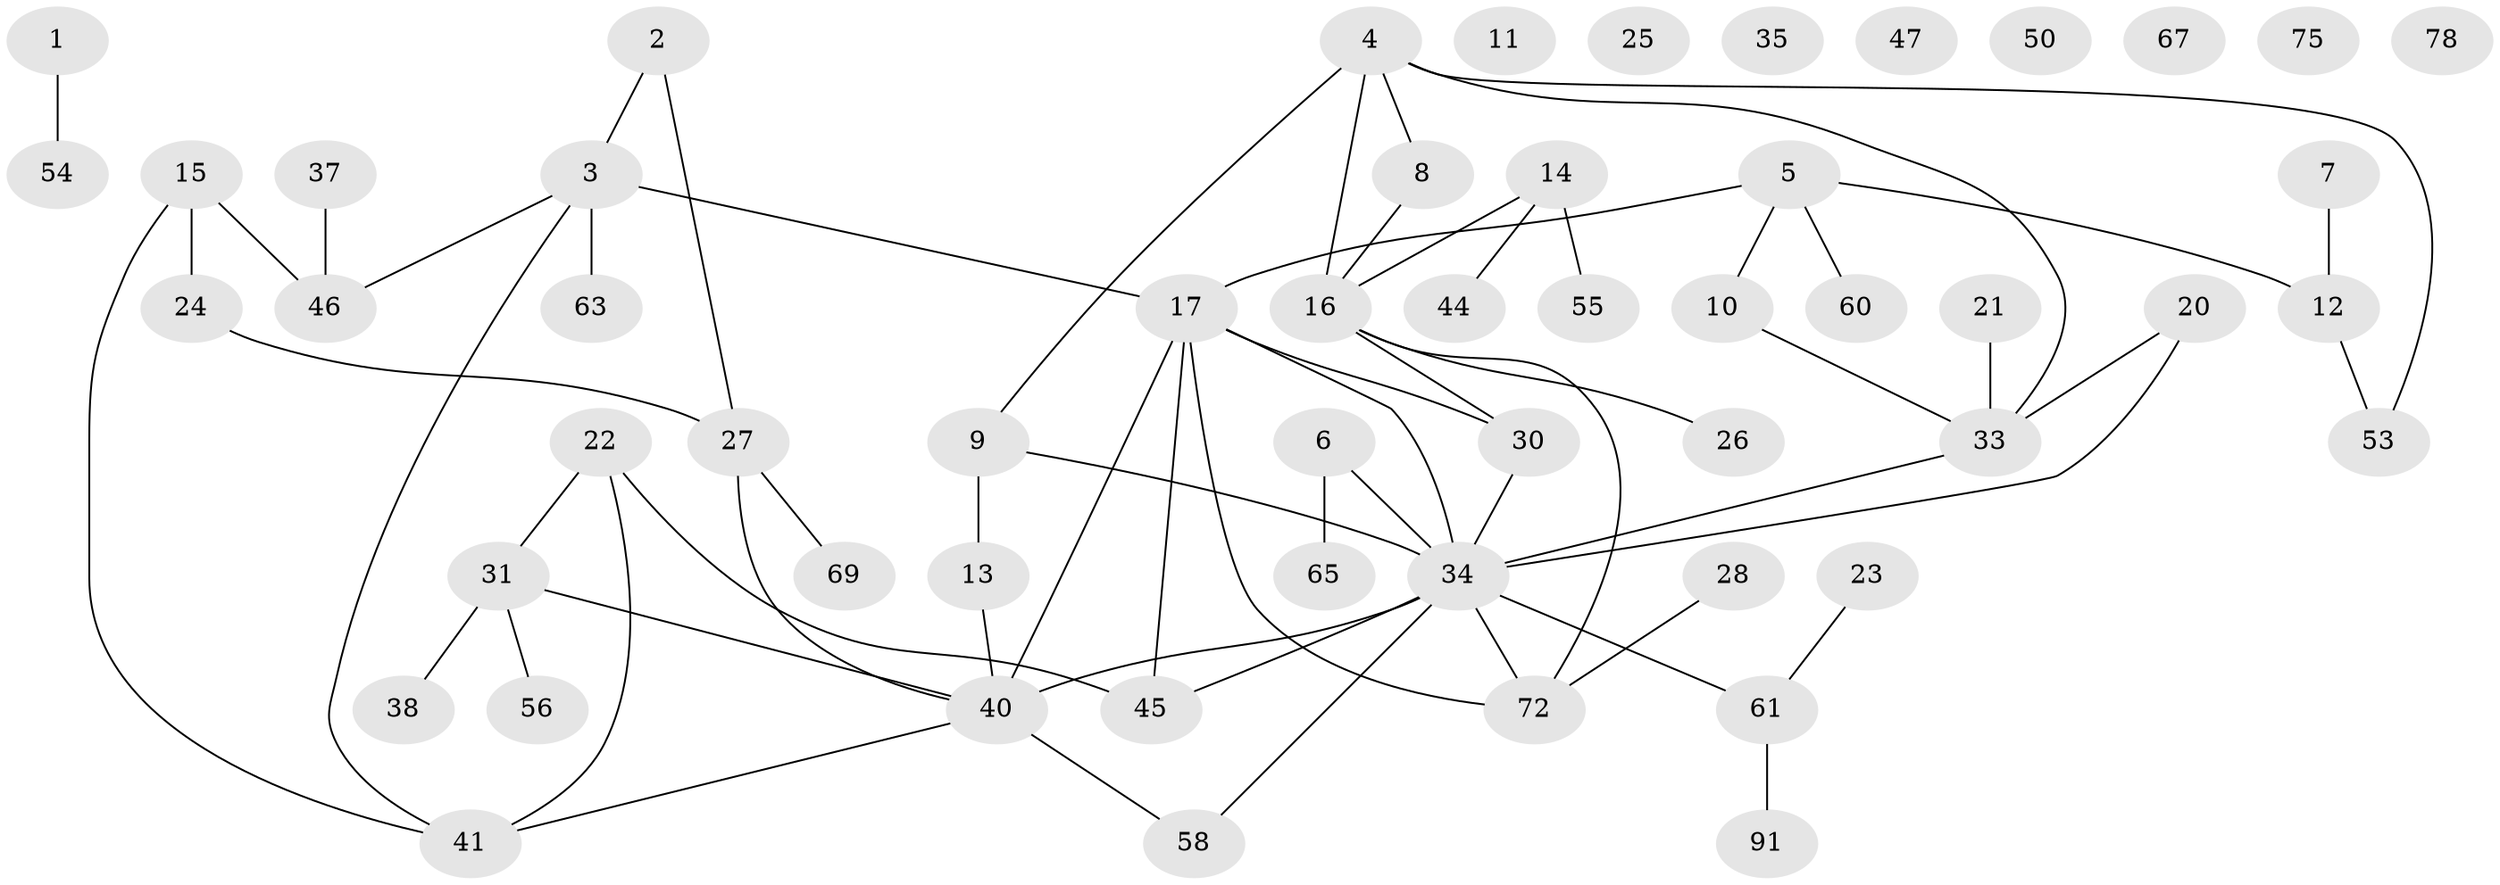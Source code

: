 // original degree distribution, {1: 0.23655913978494625, 2: 0.27956989247311825, 4: 0.15053763440860216, 3: 0.1827956989247312, 0: 0.08602150537634409, 6: 0.03225806451612903, 5: 0.03225806451612903}
// Generated by graph-tools (version 1.1) at 2025/16/03/04/25 18:16:41]
// undirected, 55 vertices, 64 edges
graph export_dot {
graph [start="1"]
  node [color=gray90,style=filled];
  1;
  2 [super="+85+48"];
  3 [super="+77"];
  4 [super="+36"];
  5 [super="+19"];
  6 [super="+74"];
  7;
  8;
  9;
  10;
  11;
  12;
  13;
  14 [super="+39+80"];
  15 [super="+62"];
  16 [super="+84"];
  17 [super="+90+29+18"];
  20 [super="+87+52"];
  21;
  22 [super="+66"];
  23 [super="+59"];
  24 [super="+81"];
  25;
  26;
  27 [super="+32"];
  28 [super="+86"];
  30 [super="+68"];
  31 [super="+43+51"];
  33 [super="+73+79"];
  34 [super="+76+89+93+42"];
  35;
  37 [super="+88"];
  38 [super="+82"];
  40 [super="+49+64"];
  41;
  44 [super="+83"];
  45;
  46;
  47;
  50;
  53;
  54;
  55;
  56;
  58;
  60;
  61;
  63;
  65;
  67;
  69;
  72;
  75;
  78;
  91;
  1 -- 54;
  2 -- 27;
  2 -- 3;
  3 -- 41;
  3 -- 46;
  3 -- 63;
  3 -- 17;
  4 -- 8;
  4 -- 16 [weight=2];
  4 -- 33;
  4 -- 53;
  4 -- 9;
  5 -- 60;
  5 -- 10;
  5 -- 12;
  5 -- 17;
  6 -- 65;
  6 -- 34;
  7 -- 12;
  8 -- 16;
  9 -- 13;
  9 -- 34;
  10 -- 33;
  12 -- 53;
  13 -- 40;
  14 -- 44;
  14 -- 16;
  14 -- 55;
  15 -- 24;
  15 -- 46;
  15 -- 41;
  16 -- 26;
  16 -- 72;
  16 -- 30;
  17 -- 30;
  17 -- 34;
  17 -- 72;
  17 -- 40;
  17 -- 45;
  20 -- 33;
  20 -- 34;
  21 -- 33;
  22 -- 41;
  22 -- 45;
  22 -- 31;
  23 -- 61;
  24 -- 27;
  27 -- 69;
  27 -- 40;
  28 -- 72;
  30 -- 34;
  31 -- 40 [weight=2];
  31 -- 56;
  31 -- 38;
  33 -- 34;
  34 -- 58;
  34 -- 45;
  34 -- 61;
  34 -- 40 [weight=3];
  34 -- 72;
  37 -- 46;
  40 -- 41;
  40 -- 58;
  61 -- 91;
}
